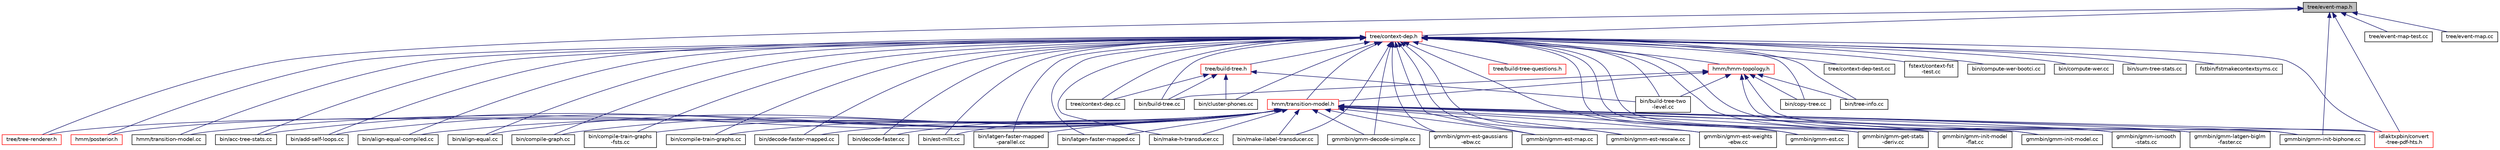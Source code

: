 digraph "tree/event-map.h"
{
  edge [fontname="Helvetica",fontsize="10",labelfontname="Helvetica",labelfontsize="10"];
  node [fontname="Helvetica",fontsize="10",shape=record];
  Node33 [label="tree/event-map.h",height=0.2,width=0.4,color="black", fillcolor="grey75", style="filled", fontcolor="black"];
  Node33 -> Node34 [dir="back",color="midnightblue",fontsize="10",style="solid",fontname="Helvetica"];
  Node34 [label="tree/context-dep.h",height=0.2,width=0.4,color="red", fillcolor="white", style="filled",URL="$context-dep_8h.html"];
  Node34 -> Node35 [dir="back",color="midnightblue",fontsize="10",style="solid",fontname="Helvetica"];
  Node35 [label="tree/build-tree-questions.h",height=0.2,width=0.4,color="red", fillcolor="white", style="filled",URL="$build-tree-questions_8h.html"];
  Node34 -> Node38 [dir="back",color="midnightblue",fontsize="10",style="solid",fontname="Helvetica"];
  Node38 [label="tree/build-tree.h",height=0.2,width=0.4,color="red", fillcolor="white", style="filled",URL="$build-tree_8h.html"];
  Node38 -> Node41 [dir="back",color="midnightblue",fontsize="10",style="solid",fontname="Helvetica"];
  Node41 [label="tree/context-dep.cc",height=0.2,width=0.4,color="black", fillcolor="white", style="filled",URL="$context-dep_8cc.html"];
  Node38 -> Node42 [dir="back",color="midnightblue",fontsize="10",style="solid",fontname="Helvetica"];
  Node42 [label="bin/build-tree-two\l-level.cc",height=0.2,width=0.4,color="black", fillcolor="white", style="filled",URL="$build-tree-two-level_8cc.html"];
  Node38 -> Node43 [dir="back",color="midnightblue",fontsize="10",style="solid",fontname="Helvetica"];
  Node43 [label="bin/build-tree.cc",height=0.2,width=0.4,color="black", fillcolor="white", style="filled",URL="$bin_2build-tree_8cc.html"];
  Node38 -> Node44 [dir="back",color="midnightblue",fontsize="10",style="solid",fontname="Helvetica"];
  Node44 [label="bin/cluster-phones.cc",height=0.2,width=0.4,color="black", fillcolor="white", style="filled",URL="$cluster-phones_8cc.html"];
  Node34 -> Node58 [dir="back",color="midnightblue",fontsize="10",style="solid",fontname="Helvetica"];
  Node58 [label="tree/context-dep-test.cc",height=0.2,width=0.4,color="black", fillcolor="white", style="filled",URL="$context-dep-test_8cc.html"];
  Node34 -> Node41 [dir="back",color="midnightblue",fontsize="10",style="solid",fontname="Helvetica"];
  Node34 -> Node59 [dir="back",color="midnightblue",fontsize="10",style="solid",fontname="Helvetica"];
  Node59 [label="hmm/transition-model.h",height=0.2,width=0.4,color="red", fillcolor="white", style="filled",URL="$transition-model_8h.html"];
  Node59 -> Node60 [dir="back",color="midnightblue",fontsize="10",style="solid",fontname="Helvetica"];
  Node60 [label="tree/tree-renderer.h",height=0.2,width=0.4,color="red", fillcolor="white", style="filled",URL="$tree-renderer_8h.html"];
  Node59 -> Node90 [dir="back",color="midnightblue",fontsize="10",style="solid",fontname="Helvetica"];
  Node90 [label="hmm/posterior.h",height=0.2,width=0.4,color="red", fillcolor="white", style="filled",URL="$posterior_8h.html"];
  Node59 -> Node375 [dir="back",color="midnightblue",fontsize="10",style="solid",fontname="Helvetica"];
  Node375 [label="hmm/transition-model.cc",height=0.2,width=0.4,color="black", fillcolor="white", style="filled",URL="$transition-model_8cc.html"];
  Node59 -> Node47 [dir="back",color="midnightblue",fontsize="10",style="solid",fontname="Helvetica"];
  Node47 [label="bin/acc-tree-stats.cc",height=0.2,width=0.4,color="black", fillcolor="white", style="filled",URL="$acc-tree-stats_8cc.html"];
  Node59 -> Node358 [dir="back",color="midnightblue",fontsize="10",style="solid",fontname="Helvetica"];
  Node358 [label="bin/add-self-loops.cc",height=0.2,width=0.4,color="black", fillcolor="white", style="filled",URL="$add-self-loops_8cc.html"];
  Node59 -> Node394 [dir="back",color="midnightblue",fontsize="10",style="solid",fontname="Helvetica"];
  Node394 [label="bin/align-equal-compiled.cc",height=0.2,width=0.4,color="black", fillcolor="white", style="filled",URL="$align-equal-compiled_8cc.html"];
  Node59 -> Node395 [dir="back",color="midnightblue",fontsize="10",style="solid",fontname="Helvetica"];
  Node395 [label="bin/align-equal.cc",height=0.2,width=0.4,color="black", fillcolor="white", style="filled",URL="$align-equal_8cc.html"];
  Node59 -> Node363 [dir="back",color="midnightblue",fontsize="10",style="solid",fontname="Helvetica"];
  Node363 [label="bin/compile-graph.cc",height=0.2,width=0.4,color="black", fillcolor="white", style="filled",URL="$compile-graph_8cc.html"];
  Node59 -> Node396 [dir="back",color="midnightblue",fontsize="10",style="solid",fontname="Helvetica"];
  Node396 [label="bin/compile-train-graphs\l-fsts.cc",height=0.2,width=0.4,color="black", fillcolor="white", style="filled",URL="$compile-train-graphs-fsts_8cc.html"];
  Node59 -> Node397 [dir="back",color="midnightblue",fontsize="10",style="solid",fontname="Helvetica"];
  Node397 [label="bin/compile-train-graphs.cc",height=0.2,width=0.4,color="black", fillcolor="white", style="filled",URL="$compile-train-graphs_8cc.html"];
  Node59 -> Node378 [dir="back",color="midnightblue",fontsize="10",style="solid",fontname="Helvetica"];
  Node378 [label="bin/decode-faster-mapped.cc",height=0.2,width=0.4,color="black", fillcolor="white", style="filled",URL="$decode-faster-mapped_8cc.html"];
  Node59 -> Node379 [dir="back",color="midnightblue",fontsize="10",style="solid",fontname="Helvetica"];
  Node379 [label="bin/decode-faster.cc",height=0.2,width=0.4,color="black", fillcolor="white", style="filled",URL="$decode-faster_8cc.html"];
  Node59 -> Node414 [dir="back",color="midnightblue",fontsize="10",style="solid",fontname="Helvetica"];
  Node414 [label="bin/est-mllt.cc",height=0.2,width=0.4,color="black", fillcolor="white", style="filled",URL="$est-mllt_8cc.html"];
  Node59 -> Node380 [dir="back",color="midnightblue",fontsize="10",style="solid",fontname="Helvetica"];
  Node380 [label="bin/latgen-faster-mapped\l-parallel.cc",height=0.2,width=0.4,color="black", fillcolor="white", style="filled",URL="$latgen-faster-mapped-parallel_8cc.html"];
  Node59 -> Node381 [dir="back",color="midnightblue",fontsize="10",style="solid",fontname="Helvetica"];
  Node381 [label="bin/latgen-faster-mapped.cc",height=0.2,width=0.4,color="black", fillcolor="white", style="filled",URL="$latgen-faster-mapped_8cc.html"];
  Node59 -> Node364 [dir="back",color="midnightblue",fontsize="10",style="solid",fontname="Helvetica"];
  Node364 [label="bin/make-h-transducer.cc",height=0.2,width=0.4,color="black", fillcolor="white", style="filled",URL="$make-h-transducer_8cc.html"];
  Node59 -> Node365 [dir="back",color="midnightblue",fontsize="10",style="solid",fontname="Helvetica"];
  Node365 [label="bin/make-ilabel-transducer.cc",height=0.2,width=0.4,color="black", fillcolor="white", style="filled",URL="$make-ilabel-transducer_8cc.html"];
  Node59 -> Node74 [dir="back",color="midnightblue",fontsize="10",style="solid",fontname="Helvetica"];
  Node74 [label="gmmbin/gmm-decode-simple.cc",height=0.2,width=0.4,color="black", fillcolor="white", style="filled",URL="$gmm-decode-simple_8cc.html"];
  Node59 -> Node422 [dir="back",color="midnightblue",fontsize="10",style="solid",fontname="Helvetica"];
  Node422 [label="gmmbin/gmm-est-gaussians\l-ebw.cc",height=0.2,width=0.4,color="black", fillcolor="white", style="filled",URL="$gmm-est-gaussians-ebw_8cc.html"];
  Node59 -> Node423 [dir="back",color="midnightblue",fontsize="10",style="solid",fontname="Helvetica"];
  Node423 [label="gmmbin/gmm-est-map.cc",height=0.2,width=0.4,color="black", fillcolor="white", style="filled",URL="$gmm-est-map_8cc.html"];
  Node59 -> Node425 [dir="back",color="midnightblue",fontsize="10",style="solid",fontname="Helvetica"];
  Node425 [label="gmmbin/gmm-est-rescale.cc",height=0.2,width=0.4,color="black", fillcolor="white", style="filled",URL="$gmm-est-rescale_8cc.html"];
  Node59 -> Node426 [dir="back",color="midnightblue",fontsize="10",style="solid",fontname="Helvetica"];
  Node426 [label="gmmbin/gmm-est-weights\l-ebw.cc",height=0.2,width=0.4,color="black", fillcolor="white", style="filled",URL="$gmm-est-weights-ebw_8cc.html"];
  Node59 -> Node427 [dir="back",color="midnightblue",fontsize="10",style="solid",fontname="Helvetica"];
  Node427 [label="gmmbin/gmm-est.cc",height=0.2,width=0.4,color="black", fillcolor="white", style="filled",URL="$gmm-est_8cc.html"];
  Node59 -> Node428 [dir="back",color="midnightblue",fontsize="10",style="solid",fontname="Helvetica"];
  Node428 [label="gmmbin/gmm-get-stats\l-deriv.cc",height=0.2,width=0.4,color="black", fillcolor="white", style="filled",URL="$gmm-get-stats-deriv_8cc.html"];
  Node59 -> Node433 [dir="back",color="midnightblue",fontsize="10",style="solid",fontname="Helvetica"];
  Node433 [label="gmmbin/gmm-init-biphone.cc",height=0.2,width=0.4,color="black", fillcolor="white", style="filled",URL="$gmm-init-biphone_8cc.html"];
  Node59 -> Node49 [dir="back",color="midnightblue",fontsize="10",style="solid",fontname="Helvetica"];
  Node49 [label="gmmbin/gmm-init-model\l-flat.cc",height=0.2,width=0.4,color="black", fillcolor="white", style="filled",URL="$gmm-init-model-flat_8cc.html"];
  Node59 -> Node50 [dir="back",color="midnightblue",fontsize="10",style="solid",fontname="Helvetica"];
  Node50 [label="gmmbin/gmm-init-model.cc",height=0.2,width=0.4,color="black", fillcolor="white", style="filled",URL="$gmm-init-model_8cc.html"];
  Node59 -> Node435 [dir="back",color="midnightblue",fontsize="10",style="solid",fontname="Helvetica"];
  Node435 [label="gmmbin/gmm-ismooth\l-stats.cc",height=0.2,width=0.4,color="black", fillcolor="white", style="filled",URL="$gmm-ismooth-stats_8cc.html"];
  Node59 -> Node75 [dir="back",color="midnightblue",fontsize="10",style="solid",fontname="Helvetica"];
  Node75 [label="gmmbin/gmm-latgen-biglm\l-faster.cc",height=0.2,width=0.4,color="black", fillcolor="white", style="filled",URL="$gmm-latgen-biglm-faster_8cc.html"];
  Node59 -> Node500 [dir="back",color="midnightblue",fontsize="10",style="solid",fontname="Helvetica"];
  Node500 [label="idlaktxpbin/convert\l-tree-pdf-hts.h",height=0.2,width=0.4,color="red", fillcolor="white", style="filled",URL="$convert-tree-pdf-hts_8h.html"];
  Node34 -> Node502 [dir="back",color="midnightblue",fontsize="10",style="solid",fontname="Helvetica"];
  Node502 [label="hmm/hmm-topology.h",height=0.2,width=0.4,color="red", fillcolor="white", style="filled",URL="$hmm-topology_8h.html"];
  Node502 -> Node59 [dir="back",color="midnightblue",fontsize="10",style="solid",fontname="Helvetica"];
  Node502 -> Node42 [dir="back",color="midnightblue",fontsize="10",style="solid",fontname="Helvetica"];
  Node502 -> Node43 [dir="back",color="midnightblue",fontsize="10",style="solid",fontname="Helvetica"];
  Node502 -> Node504 [dir="back",color="midnightblue",fontsize="10",style="solid",fontname="Helvetica"];
  Node504 [label="bin/copy-tree.cc",height=0.2,width=0.4,color="black", fillcolor="white", style="filled",URL="$copy-tree_8cc.html"];
  Node502 -> Node505 [dir="back",color="midnightblue",fontsize="10",style="solid",fontname="Helvetica"];
  Node505 [label="bin/tree-info.cc",height=0.2,width=0.4,color="black", fillcolor="white", style="filled",URL="$tree-info_8cc.html"];
  Node502 -> Node433 [dir="back",color="midnightblue",fontsize="10",style="solid",fontname="Helvetica"];
  Node502 -> Node500 [dir="back",color="midnightblue",fontsize="10",style="solid",fontname="Helvetica"];
  Node34 -> Node90 [dir="back",color="midnightblue",fontsize="10",style="solid",fontname="Helvetica"];
  Node34 -> Node506 [dir="back",color="midnightblue",fontsize="10",style="solid",fontname="Helvetica"];
  Node506 [label="fstext/context-fst\l-test.cc",height=0.2,width=0.4,color="black", fillcolor="white", style="filled",URL="$context-fst-test_8cc.html"];
  Node34 -> Node375 [dir="back",color="midnightblue",fontsize="10",style="solid",fontname="Helvetica"];
  Node34 -> Node47 [dir="back",color="midnightblue",fontsize="10",style="solid",fontname="Helvetica"];
  Node34 -> Node358 [dir="back",color="midnightblue",fontsize="10",style="solid",fontname="Helvetica"];
  Node34 -> Node394 [dir="back",color="midnightblue",fontsize="10",style="solid",fontname="Helvetica"];
  Node34 -> Node395 [dir="back",color="midnightblue",fontsize="10",style="solid",fontname="Helvetica"];
  Node34 -> Node42 [dir="back",color="midnightblue",fontsize="10",style="solid",fontname="Helvetica"];
  Node34 -> Node43 [dir="back",color="midnightblue",fontsize="10",style="solid",fontname="Helvetica"];
  Node34 -> Node44 [dir="back",color="midnightblue",fontsize="10",style="solid",fontname="Helvetica"];
  Node34 -> Node363 [dir="back",color="midnightblue",fontsize="10",style="solid",fontname="Helvetica"];
  Node34 -> Node396 [dir="back",color="midnightblue",fontsize="10",style="solid",fontname="Helvetica"];
  Node34 -> Node397 [dir="back",color="midnightblue",fontsize="10",style="solid",fontname="Helvetica"];
  Node34 -> Node507 [dir="back",color="midnightblue",fontsize="10",style="solid",fontname="Helvetica"];
  Node507 [label="bin/compute-wer-bootci.cc",height=0.2,width=0.4,color="black", fillcolor="white", style="filled",URL="$compute-wer-bootci_8cc.html"];
  Node34 -> Node508 [dir="back",color="midnightblue",fontsize="10",style="solid",fontname="Helvetica"];
  Node508 [label="bin/compute-wer.cc",height=0.2,width=0.4,color="black", fillcolor="white", style="filled",URL="$compute-wer_8cc.html"];
  Node34 -> Node504 [dir="back",color="midnightblue",fontsize="10",style="solid",fontname="Helvetica"];
  Node34 -> Node378 [dir="back",color="midnightblue",fontsize="10",style="solid",fontname="Helvetica"];
  Node34 -> Node379 [dir="back",color="midnightblue",fontsize="10",style="solid",fontname="Helvetica"];
  Node34 -> Node414 [dir="back",color="midnightblue",fontsize="10",style="solid",fontname="Helvetica"];
  Node34 -> Node380 [dir="back",color="midnightblue",fontsize="10",style="solid",fontname="Helvetica"];
  Node34 -> Node381 [dir="back",color="midnightblue",fontsize="10",style="solid",fontname="Helvetica"];
  Node34 -> Node364 [dir="back",color="midnightblue",fontsize="10",style="solid",fontname="Helvetica"];
  Node34 -> Node365 [dir="back",color="midnightblue",fontsize="10",style="solid",fontname="Helvetica"];
  Node34 -> Node48 [dir="back",color="midnightblue",fontsize="10",style="solid",fontname="Helvetica"];
  Node48 [label="bin/sum-tree-stats.cc",height=0.2,width=0.4,color="black", fillcolor="white", style="filled",URL="$sum-tree-stats_8cc.html"];
  Node34 -> Node505 [dir="back",color="midnightblue",fontsize="10",style="solid",fontname="Helvetica"];
  Node34 -> Node509 [dir="back",color="midnightblue",fontsize="10",style="solid",fontname="Helvetica"];
  Node509 [label="fstbin/fstmakecontextsyms.cc",height=0.2,width=0.4,color="black", fillcolor="white", style="filled",URL="$fstmakecontextsyms_8cc.html"];
  Node34 -> Node74 [dir="back",color="midnightblue",fontsize="10",style="solid",fontname="Helvetica"];
  Node34 -> Node422 [dir="back",color="midnightblue",fontsize="10",style="solid",fontname="Helvetica"];
  Node34 -> Node423 [dir="back",color="midnightblue",fontsize="10",style="solid",fontname="Helvetica"];
  Node34 -> Node425 [dir="back",color="midnightblue",fontsize="10",style="solid",fontname="Helvetica"];
  Node34 -> Node426 [dir="back",color="midnightblue",fontsize="10",style="solid",fontname="Helvetica"];
  Node34 -> Node427 [dir="back",color="midnightblue",fontsize="10",style="solid",fontname="Helvetica"];
  Node34 -> Node428 [dir="back",color="midnightblue",fontsize="10",style="solid",fontname="Helvetica"];
  Node34 -> Node49 [dir="back",color="midnightblue",fontsize="10",style="solid",fontname="Helvetica"];
  Node34 -> Node50 [dir="back",color="midnightblue",fontsize="10",style="solid",fontname="Helvetica"];
  Node34 -> Node435 [dir="back",color="midnightblue",fontsize="10",style="solid",fontname="Helvetica"];
  Node34 -> Node75 [dir="back",color="midnightblue",fontsize="10",style="solid",fontname="Helvetica"];
  Node34 -> Node500 [dir="back",color="midnightblue",fontsize="10",style="solid",fontname="Helvetica"];
  Node33 -> Node510 [dir="back",color="midnightblue",fontsize="10",style="solid",fontname="Helvetica"];
  Node510 [label="tree/event-map-test.cc",height=0.2,width=0.4,color="black", fillcolor="white", style="filled",URL="$event-map-test_8cc.html"];
  Node33 -> Node511 [dir="back",color="midnightblue",fontsize="10",style="solid",fontname="Helvetica"];
  Node511 [label="tree/event-map.cc",height=0.2,width=0.4,color="black", fillcolor="white", style="filled",URL="$event-map_8cc.html"];
  Node33 -> Node60 [dir="back",color="midnightblue",fontsize="10",style="solid",fontname="Helvetica"];
  Node33 -> Node433 [dir="back",color="midnightblue",fontsize="10",style="solid",fontname="Helvetica"];
  Node33 -> Node500 [dir="back",color="midnightblue",fontsize="10",style="solid",fontname="Helvetica"];
}
